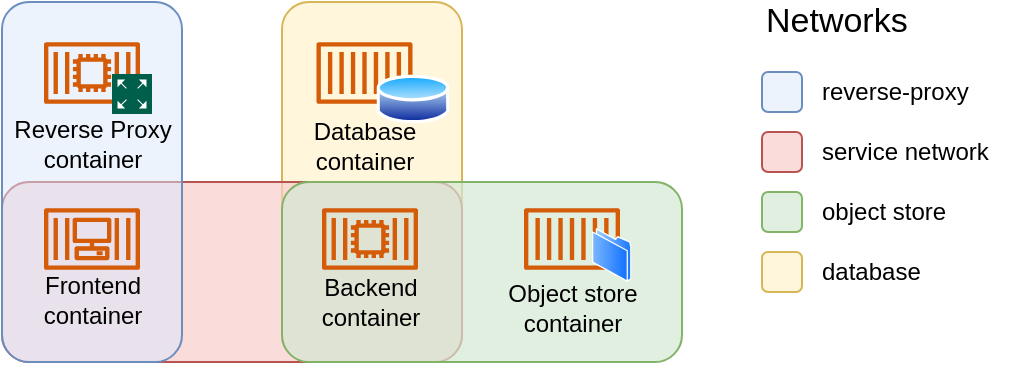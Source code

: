 <mxfile version="16.5.3" type="device"><diagram id="W-rbLOKh60_sY_X7-eZK" name="Page-1"><mxGraphModel dx="1422" dy="739" grid="1" gridSize="10" guides="1" tooltips="1" connect="1" arrows="1" fold="1" page="1" pageScale="1" pageWidth="850" pageHeight="1100" math="0" shadow="0"><root><mxCell id="0"/><mxCell id="1" parent="0"/><mxCell id="U1NvGBDSFxJ_D8JskUvP-29" value="" style="rounded=1;whiteSpace=wrap;html=1;fillColor=#fff2cc;strokeColor=#d6b656;fillOpacity=70;" vertex="1" parent="1"><mxGeometry x="320" y="180" width="90" height="180" as="geometry"/></mxCell><mxCell id="U1NvGBDSFxJ_D8JskUvP-36" value="" style="rounded=1;whiteSpace=wrap;html=1;fillColor=#f8cecc;strokeColor=#b85450;fillOpacity=70;" vertex="1" parent="1"><mxGeometry x="180" y="270" width="230" height="90" as="geometry"/></mxCell><mxCell id="U1NvGBDSFxJ_D8JskUvP-30" value="" style="group" vertex="1" connectable="0" parent="1"><mxGeometry x="326.25" y="200" width="77.49" height="67" as="geometry"/></mxCell><mxCell id="U1NvGBDSFxJ_D8JskUvP-19" value="" style="sketch=0;outlineConnect=0;fontColor=#232F3E;gradientColor=none;fillColor=#D45B07;strokeColor=none;dashed=0;verticalLabelPosition=bottom;verticalAlign=top;align=center;html=1;fontSize=12;fontStyle=0;aspect=fixed;pointerEvents=1;shape=mxgraph.aws4.container_1;" vertex="1" parent="U1NvGBDSFxJ_D8JskUvP-30"><mxGeometry x="11" width="48" height="31" as="geometry"/></mxCell><mxCell id="U1NvGBDSFxJ_D8JskUvP-20" value="" style="aspect=fixed;perimeter=ellipsePerimeter;html=1;align=center;shadow=0;dashed=0;spacingTop=3;image;image=img/lib/active_directory/database.svg;" vertex="1" parent="U1NvGBDSFxJ_D8JskUvP-30"><mxGeometry x="41" y="15" width="36.49" height="27" as="geometry"/></mxCell><mxCell id="U1NvGBDSFxJ_D8JskUvP-21" value="Database&lt;br&gt;container" style="text;html=1;align=center;verticalAlign=middle;resizable=0;points=[];autosize=1;strokeColor=none;fillColor=none;" vertex="1" parent="U1NvGBDSFxJ_D8JskUvP-30"><mxGeometry y="37" width="70" height="30" as="geometry"/></mxCell><mxCell id="U1NvGBDSFxJ_D8JskUvP-35" value="" style="rounded=1;whiteSpace=wrap;html=1;fillColor=#dae8fc;strokeColor=#6c8ebf;fillOpacity=50;" vertex="1" parent="1"><mxGeometry x="180" y="180" width="90" height="180" as="geometry"/></mxCell><mxCell id="U1NvGBDSFxJ_D8JskUvP-32" value="" style="group;fillOpacity=70;" vertex="1" connectable="0" parent="1"><mxGeometry x="180" y="200" width="90" height="66" as="geometry"/></mxCell><mxCell id="U1NvGBDSFxJ_D8JskUvP-23" value="" style="sketch=0;outlineConnect=0;fontColor=#232F3E;gradientColor=none;fillColor=#D45B07;strokeColor=none;dashed=0;verticalLabelPosition=bottom;verticalAlign=top;align=center;html=1;fontSize=12;fontStyle=0;aspect=fixed;pointerEvents=1;shape=mxgraph.aws4.container_2;" vertex="1" parent="U1NvGBDSFxJ_D8JskUvP-32"><mxGeometry x="21" width="48" height="31" as="geometry"/></mxCell><mxCell id="U1NvGBDSFxJ_D8JskUvP-22" value="" style="sketch=0;pointerEvents=1;shadow=0;dashed=0;html=1;strokeColor=none;fillColor=#005F4B;labelPosition=center;verticalLabelPosition=bottom;verticalAlign=top;align=center;outlineConnect=0;shape=mxgraph.veeam2.network_proxy;" vertex="1" parent="U1NvGBDSFxJ_D8JskUvP-32"><mxGeometry x="55" y="16" width="20" height="20" as="geometry"/></mxCell><mxCell id="U1NvGBDSFxJ_D8JskUvP-24" value="Reverse Proxy&lt;br&gt;container" style="text;html=1;align=center;verticalAlign=middle;resizable=0;points=[];autosize=1;strokeColor=none;fillColor=none;" vertex="1" parent="U1NvGBDSFxJ_D8JskUvP-32"><mxGeometry y="36" width="90" height="30" as="geometry"/></mxCell><mxCell id="U1NvGBDSFxJ_D8JskUvP-33" value="" style="group" vertex="1" connectable="0" parent="1"><mxGeometry x="195" y="283" width="60" height="61" as="geometry"/></mxCell><mxCell id="U1NvGBDSFxJ_D8JskUvP-12" value="Frontend&lt;br&gt;container" style="text;html=1;align=center;verticalAlign=middle;resizable=0;points=[];autosize=1;strokeColor=none;fillColor=none;" vertex="1" parent="U1NvGBDSFxJ_D8JskUvP-33"><mxGeometry y="31" width="60" height="30" as="geometry"/></mxCell><mxCell id="U1NvGBDSFxJ_D8JskUvP-18" value="" style="sketch=0;outlineConnect=0;fontColor=#232F3E;gradientColor=none;fillColor=#D45B07;strokeColor=none;dashed=0;verticalLabelPosition=bottom;verticalAlign=top;align=center;html=1;fontSize=12;fontStyle=0;aspect=fixed;pointerEvents=1;shape=mxgraph.aws4.container_3;" vertex="1" parent="U1NvGBDSFxJ_D8JskUvP-33"><mxGeometry x="6" width="48" height="31" as="geometry"/></mxCell><mxCell id="U1NvGBDSFxJ_D8JskUvP-37" value="" style="rounded=1;whiteSpace=wrap;html=1;fillColor=#d5e8d4;strokeColor=#82b366;gradientColor=none;fillOpacity=70;" vertex="1" parent="1"><mxGeometry x="320" y="270" width="200" height="90" as="geometry"/></mxCell><mxCell id="U1NvGBDSFxJ_D8JskUvP-38" value="" style="group" vertex="1" connectable="0" parent="1"><mxGeometry x="334" y="283" width="60" height="62" as="geometry"/></mxCell><mxCell id="U1NvGBDSFxJ_D8JskUvP-11" value="Backend&lt;br&gt;container" style="text;html=1;align=center;verticalAlign=middle;resizable=0;points=[];autosize=1;strokeColor=none;fillColor=none;" vertex="1" parent="U1NvGBDSFxJ_D8JskUvP-38"><mxGeometry y="32" width="60" height="30" as="geometry"/></mxCell><mxCell id="U1NvGBDSFxJ_D8JskUvP-17" value="" style="sketch=0;outlineConnect=0;fontColor=#232F3E;gradientColor=none;fillColor=#D45B07;strokeColor=none;dashed=0;verticalLabelPosition=bottom;verticalAlign=top;align=center;html=1;fontSize=12;fontStyle=0;aspect=fixed;pointerEvents=1;shape=mxgraph.aws4.container_2;" vertex="1" parent="U1NvGBDSFxJ_D8JskUvP-38"><mxGeometry x="6" width="48" height="31" as="geometry"/></mxCell><mxCell id="U1NvGBDSFxJ_D8JskUvP-39" value="" style="group" vertex="1" connectable="0" parent="1"><mxGeometry x="425" y="283" width="80" height="65" as="geometry"/></mxCell><mxCell id="U1NvGBDSFxJ_D8JskUvP-26" value="" style="sketch=0;outlineConnect=0;fontColor=#232F3E;gradientColor=none;fillColor=#D45B07;strokeColor=none;dashed=0;verticalLabelPosition=bottom;verticalAlign=top;align=center;html=1;fontSize=12;fontStyle=0;aspect=fixed;pointerEvents=1;shape=mxgraph.aws4.container_1;" vertex="1" parent="U1NvGBDSFxJ_D8JskUvP-39"><mxGeometry x="16" width="48" height="31" as="geometry"/></mxCell><mxCell id="U1NvGBDSFxJ_D8JskUvP-25" value="" style="aspect=fixed;perimeter=ellipsePerimeter;html=1;align=center;shadow=0;dashed=0;spacingTop=3;image;image=img/lib/active_directory/folder.svg;" vertex="1" parent="U1NvGBDSFxJ_D8JskUvP-39"><mxGeometry x="50" y="10" width="19.71" height="27" as="geometry"/></mxCell><mxCell id="U1NvGBDSFxJ_D8JskUvP-27" value="Object store&lt;br&gt;container" style="text;html=1;align=center;verticalAlign=middle;resizable=0;points=[];autosize=1;strokeColor=none;fillColor=none;" vertex="1" parent="U1NvGBDSFxJ_D8JskUvP-39"><mxGeometry y="35" width="80" height="30" as="geometry"/></mxCell><mxCell id="U1NvGBDSFxJ_D8JskUvP-50" value="" style="group" vertex="1" connectable="0" parent="1"><mxGeometry x="560" y="215" width="128" height="110" as="geometry"/></mxCell><mxCell id="U1NvGBDSFxJ_D8JskUvP-40" value="" style="rounded=1;whiteSpace=wrap;html=1;fillColor=#dae8fc;strokeColor=#6c8ebf;fillOpacity=50;" vertex="1" parent="U1NvGBDSFxJ_D8JskUvP-50"><mxGeometry width="20" height="20" as="geometry"/></mxCell><mxCell id="U1NvGBDSFxJ_D8JskUvP-41" value="" style="rounded=1;whiteSpace=wrap;html=1;fillColor=#f8cecc;strokeColor=#b85450;fillOpacity=70;" vertex="1" parent="U1NvGBDSFxJ_D8JskUvP-50"><mxGeometry y="30" width="20" height="20" as="geometry"/></mxCell><mxCell id="U1NvGBDSFxJ_D8JskUvP-42" value="" style="rounded=1;whiteSpace=wrap;html=1;fillColor=#d5e8d4;strokeColor=#82b366;gradientColor=none;fillOpacity=70;" vertex="1" parent="U1NvGBDSFxJ_D8JskUvP-50"><mxGeometry y="60" width="20" height="20" as="geometry"/></mxCell><mxCell id="U1NvGBDSFxJ_D8JskUvP-43" value="" style="rounded=1;whiteSpace=wrap;html=1;fillColor=#fff2cc;strokeColor=#d6b656;fillOpacity=70;" vertex="1" parent="U1NvGBDSFxJ_D8JskUvP-50"><mxGeometry y="90" width="20" height="20" as="geometry"/></mxCell><mxCell id="U1NvGBDSFxJ_D8JskUvP-44" value="reverse-proxy" style="text;html=1;align=left;verticalAlign=middle;resizable=0;points=[];autosize=1;strokeColor=none;fillColor=none;" vertex="1" parent="U1NvGBDSFxJ_D8JskUvP-50"><mxGeometry x="28" width="90" height="20" as="geometry"/></mxCell><mxCell id="U1NvGBDSFxJ_D8JskUvP-45" value="service network" style="text;html=1;align=left;verticalAlign=middle;resizable=0;points=[];autosize=1;strokeColor=none;fillColor=none;" vertex="1" parent="U1NvGBDSFxJ_D8JskUvP-50"><mxGeometry x="28" y="30" width="100" height="20" as="geometry"/></mxCell><mxCell id="U1NvGBDSFxJ_D8JskUvP-46" value="object store" style="text;html=1;align=left;verticalAlign=middle;resizable=0;points=[];autosize=1;strokeColor=none;fillColor=none;" vertex="1" parent="U1NvGBDSFxJ_D8JskUvP-50"><mxGeometry x="28" y="60" width="80" height="20" as="geometry"/></mxCell><mxCell id="U1NvGBDSFxJ_D8JskUvP-49" value="database" style="text;html=1;align=left;verticalAlign=middle;resizable=0;points=[];autosize=1;strokeColor=none;fillColor=none;" vertex="1" parent="U1NvGBDSFxJ_D8JskUvP-50"><mxGeometry x="28" y="90" width="60" height="20" as="geometry"/></mxCell><mxCell id="U1NvGBDSFxJ_D8JskUvP-51" value="&lt;font style=&quot;font-size: 17px&quot;&gt;Networks&lt;/font&gt;" style="text;html=1;align=left;verticalAlign=middle;resizable=0;points=[];autosize=1;strokeColor=none;fillColor=none;" vertex="1" parent="1"><mxGeometry x="560" y="180" width="90" height="20" as="geometry"/></mxCell></root></mxGraphModel></diagram></mxfile>